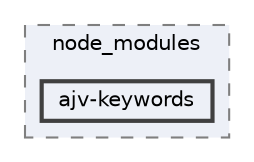 digraph "pkiclassroomrescheduler/src/main/frontend/node_modules/schema-utils/node_modules/ajv-keywords"
{
 // LATEX_PDF_SIZE
  bgcolor="transparent";
  edge [fontname=Helvetica,fontsize=10,labelfontname=Helvetica,labelfontsize=10];
  node [fontname=Helvetica,fontsize=10,shape=box,height=0.2,width=0.4];
  compound=true
  subgraph clusterdir_c5cb99156a44ec079c9f15ff31428a9d {
    graph [ bgcolor="#edf0f7", pencolor="grey50", label="node_modules", fontname=Helvetica,fontsize=10 style="filled,dashed", URL="dir_c5cb99156a44ec079c9f15ff31428a9d.html",tooltip=""]
  dir_cef5de5855bb7c577f5c9320e3976936 [label="ajv-keywords", fillcolor="#edf0f7", color="grey25", style="filled,bold", URL="dir_cef5de5855bb7c577f5c9320e3976936.html",tooltip=""];
  }
}
